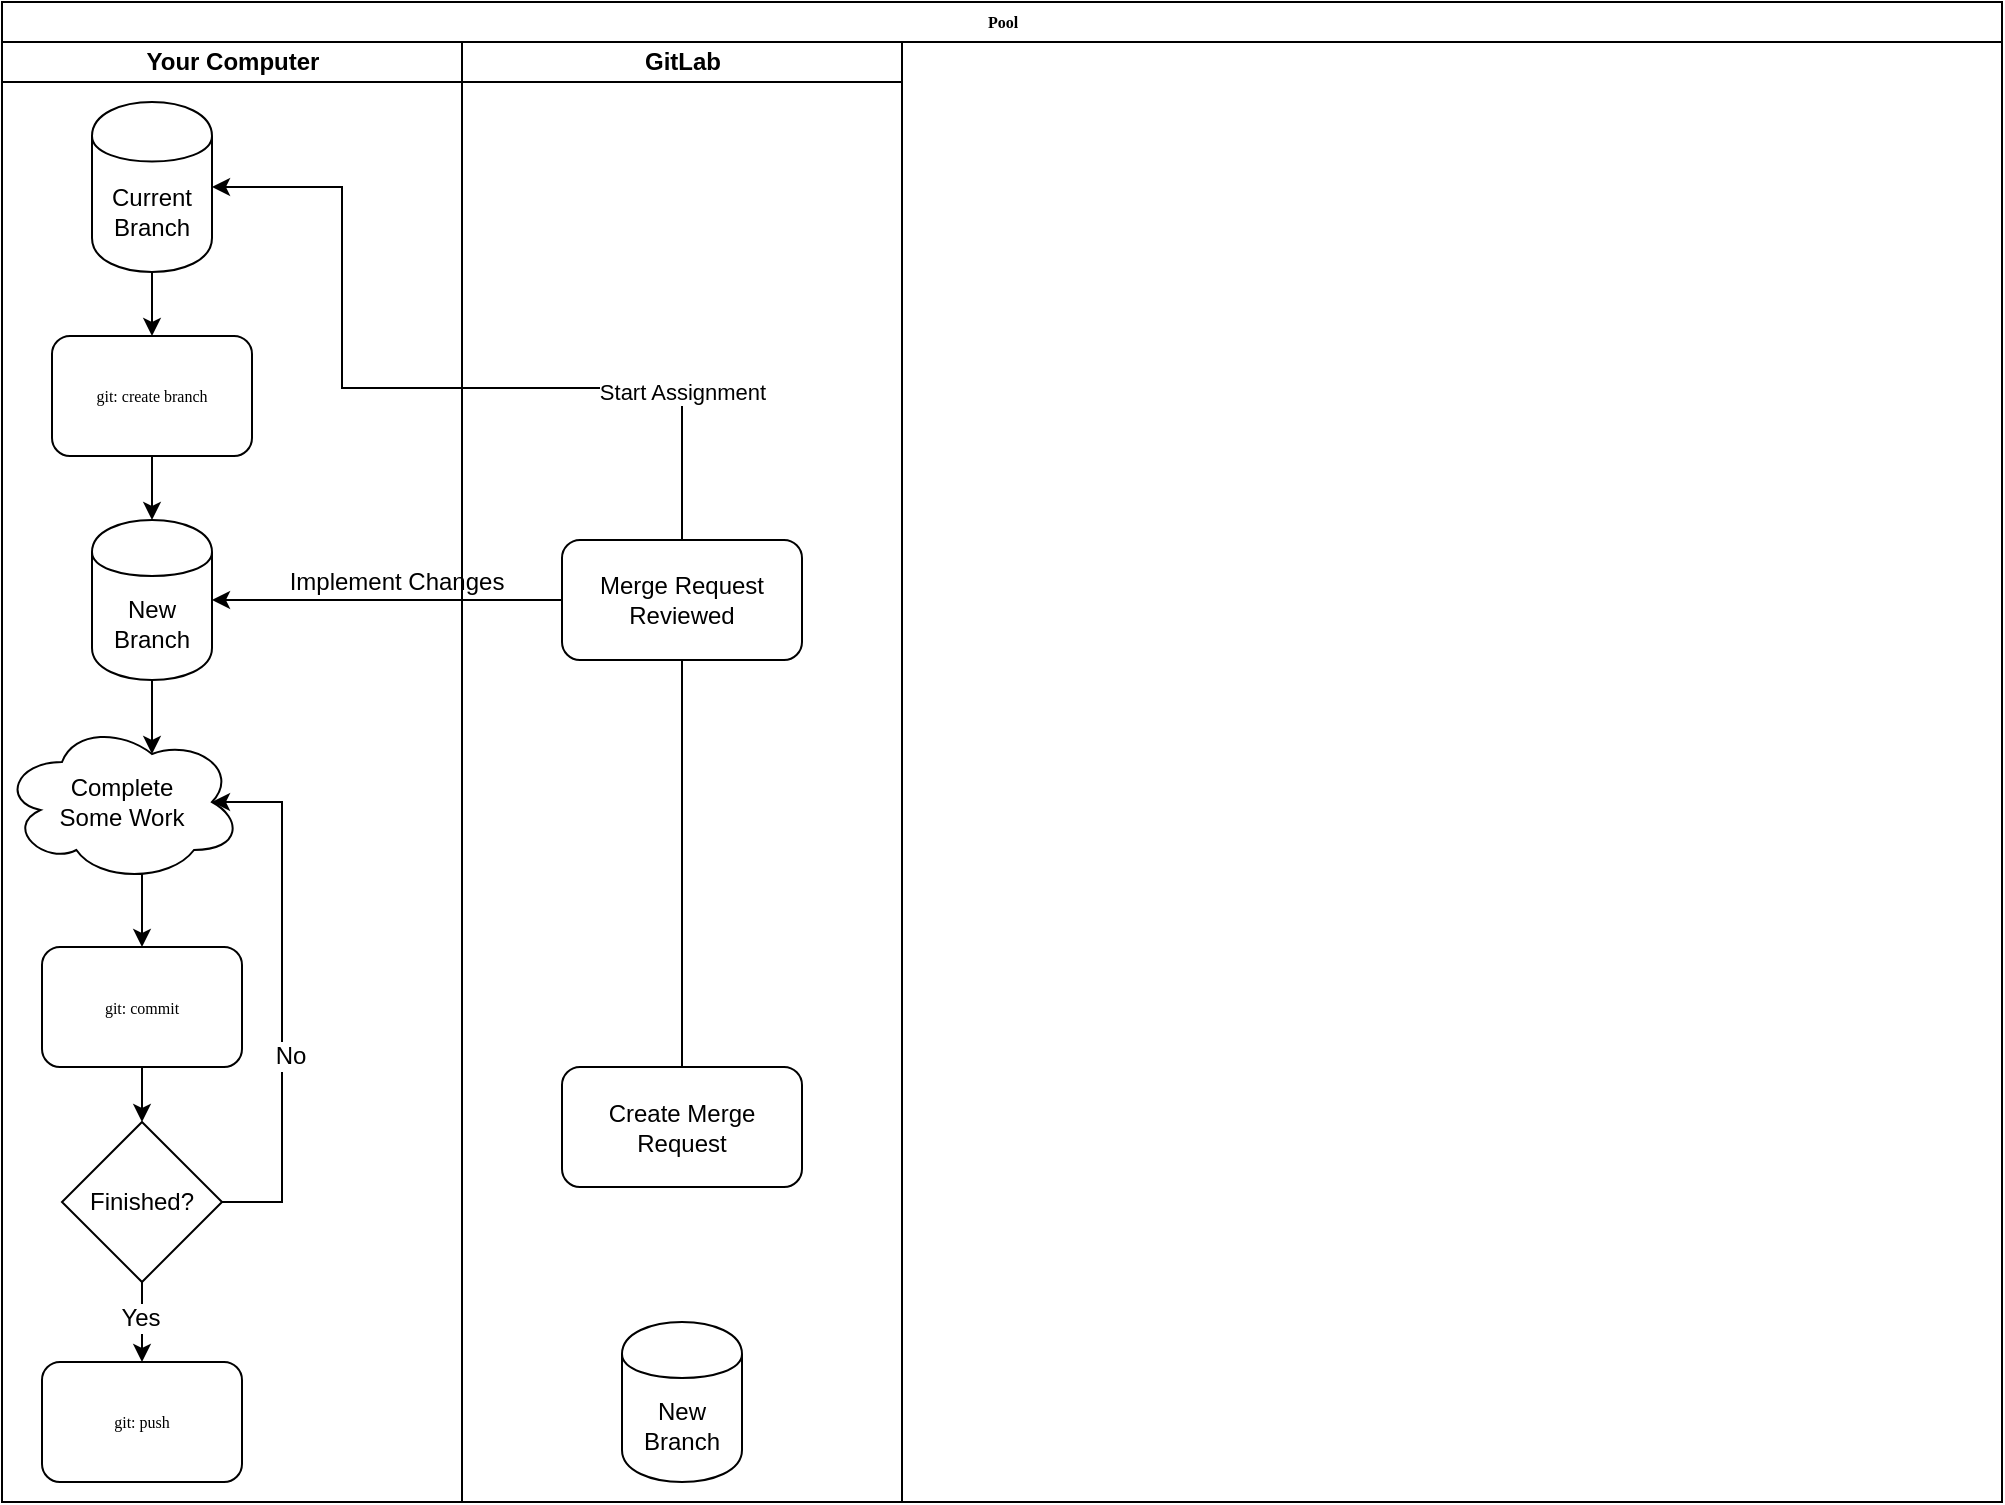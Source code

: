 <mxfile version="10.5.3" type="github"><diagram name="Page-1" id="74e2e168-ea6b-b213-b513-2b3c1d86103e"><mxGraphModel dx="1158" dy="663" grid="1" gridSize="10" guides="1" tooltips="1" connect="1" arrows="1" fold="1" page="1" pageScale="1" pageWidth="1100" pageHeight="850" background="#ffffff" math="0" shadow="0"><root><mxCell id="0"/><mxCell id="1" parent="0"/><mxCell id="77e6c97f196da883-1" value="Pool" style="swimlane;html=1;childLayout=stackLayout;startSize=20;rounded=0;shadow=0;labelBackgroundColor=none;strokeColor=#000000;strokeWidth=1;fillColor=#ffffff;fontFamily=Verdana;fontSize=8;fontColor=#000000;align=center;" parent="1" vertex="1"><mxGeometry x="30" y="40" width="1000" height="750" as="geometry"/></mxCell><mxCell id="b9nryNARHE9RoHya4GzG-73" value="Start Assignment" style="edgeStyle=orthogonalEdgeStyle;rounded=0;orthogonalLoop=1;jettySize=auto;html=1;entryX=1;entryY=0.5;entryDx=0;entryDy=0;" edge="1" parent="77e6c97f196da883-1" source="b9nryNARHE9RoHya4GzG-22" target="b9nryNARHE9RoHya4GzG-56"><mxGeometry relative="1" as="geometry"><mxPoint x="110" y="100" as="targetPoint"/><Array as="points"><mxPoint x="170" y="193"/><mxPoint x="170" y="93"/></Array></mxGeometry></mxCell><mxCell id="77e6c97f196da883-2" value="Your Computer" style="swimlane;html=1;startSize=20;" parent="77e6c97f196da883-1" vertex="1"><mxGeometry y="20" width="230" height="730" as="geometry"/></mxCell><mxCell id="b9nryNARHE9RoHya4GzG-60" value="" style="edgeStyle=orthogonalEdgeStyle;rounded=0;orthogonalLoop=1;jettySize=auto;html=1;" edge="1" parent="77e6c97f196da883-2" source="77e6c97f196da883-8" target="b9nryNARHE9RoHya4GzG-31"><mxGeometry relative="1" as="geometry"/></mxCell><mxCell id="77e6c97f196da883-8" value="git: create branch" style="rounded=1;whiteSpace=wrap;html=1;shadow=0;labelBackgroundColor=none;strokeColor=#000000;strokeWidth=1;fillColor=#ffffff;fontFamily=Verdana;fontSize=8;fontColor=#000000;align=center;" parent="77e6c97f196da883-2" vertex="1"><mxGeometry x="25" y="147" width="100" height="60" as="geometry"/></mxCell><mxCell id="b9nryNARHE9RoHya4GzG-14" value="" style="edgeStyle=orthogonalEdgeStyle;rounded=0;orthogonalLoop=1;jettySize=auto;html=1;" edge="1" parent="77e6c97f196da883-2" source="77e6c97f196da883-9" target="b9nryNARHE9RoHya4GzG-8"><mxGeometry relative="1" as="geometry"/></mxCell><mxCell id="77e6c97f196da883-9" value="git: commit" style="rounded=1;whiteSpace=wrap;html=1;shadow=0;labelBackgroundColor=none;strokeColor=#000000;strokeWidth=1;fillColor=#ffffff;fontFamily=Verdana;fontSize=8;fontColor=#000000;align=center;" parent="77e6c97f196da883-2" vertex="1"><mxGeometry x="20" y="452.5" width="100" height="60" as="geometry"/></mxCell><mxCell id="b9nryNARHE9RoHya4GzG-8" value="Finished?" style="rhombus;whiteSpace=wrap;html=1;" vertex="1" parent="77e6c97f196da883-2"><mxGeometry x="30" y="540" width="80" height="80" as="geometry"/></mxCell><mxCell id="77e6c97f196da883-12" value="git: push" style="rounded=1;whiteSpace=wrap;html=1;shadow=0;labelBackgroundColor=none;strokeColor=#000000;strokeWidth=1;fillColor=#ffffff;fontFamily=Verdana;fontSize=8;fontColor=#000000;align=center;" parent="77e6c97f196da883-2" vertex="1"><mxGeometry x="20" y="660" width="100" height="60" as="geometry"/></mxCell><mxCell id="b9nryNARHE9RoHya4GzG-15" value="" style="edgeStyle=orthogonalEdgeStyle;rounded=0;orthogonalLoop=1;jettySize=auto;html=1;entryX=0.5;entryY=0;entryDx=0;entryDy=0;" edge="1" parent="77e6c97f196da883-2" source="b9nryNARHE9RoHya4GzG-8" target="77e6c97f196da883-12"><mxGeometry relative="1" as="geometry"/></mxCell><mxCell id="b9nryNARHE9RoHya4GzG-21" value="Yes" style="text;html=1;resizable=0;points=[];align=center;verticalAlign=middle;labelBackgroundColor=#ffffff;" vertex="1" connectable="0" parent="b9nryNARHE9RoHya4GzG-15"><mxGeometry x="-0.092" y="-1" relative="1" as="geometry"><mxPoint as="offset"/></mxGeometry></mxCell><mxCell id="b9nryNARHE9RoHya4GzG-59" value="" style="edgeStyle=orthogonalEdgeStyle;rounded=0;orthogonalLoop=1;jettySize=auto;html=1;" edge="1" parent="77e6c97f196da883-2" source="b9nryNARHE9RoHya4GzG-56" target="77e6c97f196da883-8"><mxGeometry relative="1" as="geometry"/></mxCell><mxCell id="b9nryNARHE9RoHya4GzG-56" value="Current Branch&lt;br&gt;" style="shape=cylinder;whiteSpace=wrap;html=1;boundedLbl=1;backgroundOutline=1;" vertex="1" parent="77e6c97f196da883-2"><mxGeometry x="45" y="30" width="60" height="85" as="geometry"/></mxCell><mxCell id="b9nryNARHE9RoHya4GzG-62" value="" style="edgeStyle=orthogonalEdgeStyle;rounded=0;orthogonalLoop=1;jettySize=auto;html=1;entryX=0.625;entryY=0.2;entryDx=0;entryDy=0;entryPerimeter=0;" edge="1" parent="77e6c97f196da883-2" source="b9nryNARHE9RoHya4GzG-31" target="b9nryNARHE9RoHya4GzG-61"><mxGeometry relative="1" as="geometry"><Array as="points"/></mxGeometry></mxCell><mxCell id="b9nryNARHE9RoHya4GzG-31" value="New Branch" style="shape=cylinder;whiteSpace=wrap;html=1;boundedLbl=1;backgroundOutline=1;" vertex="1" parent="77e6c97f196da883-2"><mxGeometry x="45" y="239" width="60" height="80" as="geometry"/></mxCell><mxCell id="b9nryNARHE9RoHya4GzG-80" style="edgeStyle=orthogonalEdgeStyle;rounded=0;orthogonalLoop=1;jettySize=auto;html=1;exitX=0.55;exitY=0.95;exitDx=0;exitDy=0;exitPerimeter=0;entryX=0.5;entryY=0;entryDx=0;entryDy=0;" edge="1" parent="77e6c97f196da883-2" source="b9nryNARHE9RoHya4GzG-61" target="77e6c97f196da883-9"><mxGeometry relative="1" as="geometry"/></mxCell><mxCell id="b9nryNARHE9RoHya4GzG-61" value="Complete &lt;br&gt;Some Work" style="ellipse;shape=cloud;whiteSpace=wrap;html=1;" vertex="1" parent="77e6c97f196da883-2"><mxGeometry y="340" width="120" height="80" as="geometry"/></mxCell><mxCell id="b9nryNARHE9RoHya4GzG-64" style="edgeStyle=orthogonalEdgeStyle;rounded=0;orthogonalLoop=1;jettySize=auto;html=1;entryX=0.875;entryY=0.5;entryDx=0;entryDy=0;entryPerimeter=0;exitX=1;exitY=0.5;exitDx=0;exitDy=0;" edge="1" parent="77e6c97f196da883-2" source="b9nryNARHE9RoHya4GzG-8" target="b9nryNARHE9RoHya4GzG-61"><mxGeometry relative="1" as="geometry"><mxPoint x="140" y="370" as="targetPoint"/><Array as="points"><mxPoint x="140" y="580"/><mxPoint x="140" y="380"/></Array></mxGeometry></mxCell><mxCell id="b9nryNARHE9RoHya4GzG-66" value="No&lt;br&gt;" style="text;html=1;resizable=0;points=[];align=center;verticalAlign=middle;labelBackgroundColor=#ffffff;" vertex="1" connectable="0" parent="b9nryNARHE9RoHya4GzG-64"><mxGeometry x="-0.217" y="-4" relative="1" as="geometry"><mxPoint as="offset"/></mxGeometry></mxCell><mxCell id="b9nryNARHE9RoHya4GzG-78" style="edgeStyle=orthogonalEdgeStyle;rounded=0;orthogonalLoop=1;jettySize=auto;html=1;" edge="1" parent="77e6c97f196da883-1" source="b9nryNARHE9RoHya4GzG-68" target="b9nryNARHE9RoHya4GzG-31"><mxGeometry relative="1" as="geometry"/></mxCell><mxCell id="b9nryNARHE9RoHya4GzG-79" value="Implement Changes" style="text;html=1;resizable=0;points=[];align=center;verticalAlign=middle;labelBackgroundColor=#ffffff;" vertex="1" connectable="0" parent="b9nryNARHE9RoHya4GzG-78"><mxGeometry x="0.316" y="-3" relative="1" as="geometry"><mxPoint x="32" y="-6" as="offset"/></mxGeometry></mxCell><mxCell id="77e6c97f196da883-3" value="GitLab&lt;br&gt;" style="swimlane;html=1;startSize=20;" parent="77e6c97f196da883-1" vertex="1"><mxGeometry x="230" y="20" width="220" height="730" as="geometry"/></mxCell><mxCell id="b9nryNARHE9RoHya4GzG-22" value="Create Merge Request" style="rounded=1;whiteSpace=wrap;html=1;" vertex="1" parent="77e6c97f196da883-3"><mxGeometry x="50" y="512.5" width="120" height="60" as="geometry"/></mxCell><mxCell id="b9nryNARHE9RoHya4GzG-35" value="New Branch&lt;br&gt;" style="shape=cylinder;whiteSpace=wrap;html=1;boundedLbl=1;backgroundOutline=1;" vertex="1" parent="77e6c97f196da883-3"><mxGeometry x="80" y="640" width="60" height="80" as="geometry"/></mxCell><mxCell id="b9nryNARHE9RoHya4GzG-68" value="Merge Request Reviewed" style="rounded=1;whiteSpace=wrap;html=1;" vertex="1" parent="77e6c97f196da883-3"><mxGeometry x="50" y="249" width="120" height="60" as="geometry"/></mxCell></root></mxGraphModel></diagram><diagram id="Cgfy0zLGI3L2nyqOdmhD" name="Page-2"><mxGraphModel dx="1158" dy="663" grid="1" gridSize="10" guides="1" tooltips="1" connect="1" arrows="1" fold="1" page="1" pageScale="1" pageWidth="850" pageHeight="1100" math="0" shadow="0"><root><mxCell id="Fctz0e_4nT7F5ym-rSbG-0"/><mxCell id="Fctz0e_4nT7F5ym-rSbG-1" parent="Fctz0e_4nT7F5ym-rSbG-0"/><mxCell id="Cvw8vog4u_zHWG_txM1Q-0" value="" style="edgeStyle=orthogonalEdgeStyle;rounded=0;orthogonalLoop=1;jettySize=auto;html=1;" edge="1" parent="Fctz0e_4nT7F5ym-rSbG-1" source="Cvw8vog4u_zHWG_txM1Q-1" target="Cvw8vog4u_zHWG_txM1Q-11"><mxGeometry relative="1" as="geometry"/></mxCell><mxCell id="Cvw8vog4u_zHWG_txM1Q-1" value="git: create branch" style="rounded=1;whiteSpace=wrap;html=1;shadow=0;labelBackgroundColor=none;strokeColor=#000000;strokeWidth=1;fillColor=#ffffff;fontFamily=Verdana;fontSize=8;fontColor=#000000;align=center;" vertex="1" parent="Fctz0e_4nT7F5ym-rSbG-1"><mxGeometry x="55" y="207" width="100" height="60" as="geometry"/></mxCell><mxCell id="Cvw8vog4u_zHWG_txM1Q-2" value="" style="edgeStyle=orthogonalEdgeStyle;rounded=0;orthogonalLoop=1;jettySize=auto;html=1;" edge="1" parent="Fctz0e_4nT7F5ym-rSbG-1" source="Cvw8vog4u_zHWG_txM1Q-3" target="Cvw8vog4u_zHWG_txM1Q-4"><mxGeometry relative="1" as="geometry"/></mxCell><mxCell id="Cvw8vog4u_zHWG_txM1Q-3" value="git: commit" style="rounded=1;whiteSpace=wrap;html=1;shadow=0;labelBackgroundColor=none;strokeColor=#000000;strokeWidth=1;fillColor=#ffffff;fontFamily=Verdana;fontSize=8;fontColor=#000000;align=center;" vertex="1" parent="Fctz0e_4nT7F5ym-rSbG-1"><mxGeometry x="50" y="512.5" width="100" height="60" as="geometry"/></mxCell><mxCell id="Cvw8vog4u_zHWG_txM1Q-4" value="Finished?" style="rhombus;whiteSpace=wrap;html=1;" vertex="1" parent="Fctz0e_4nT7F5ym-rSbG-1"><mxGeometry x="60" y="600" width="80" height="80" as="geometry"/></mxCell><mxCell id="ZPl9nGOnsFXdnU_dqzs8-1" style="edgeStyle=orthogonalEdgeStyle;rounded=0;orthogonalLoop=1;jettySize=auto;html=1;entryX=0.5;entryY=1;entryDx=0;entryDy=0;" edge="1" parent="Fctz0e_4nT7F5ym-rSbG-1" source="Cvw8vog4u_zHWG_txM1Q-5" target="u4cKilvmpLSYv4I36RE3-0"><mxGeometry relative="1" as="geometry"/></mxCell><mxCell id="Cvw8vog4u_zHWG_txM1Q-5" value="git: push" style="rounded=1;whiteSpace=wrap;html=1;shadow=0;labelBackgroundColor=none;strokeColor=#000000;strokeWidth=1;fillColor=#ffffff;fontFamily=Verdana;fontSize=8;fontColor=#000000;align=center;" vertex="1" parent="Fctz0e_4nT7F5ym-rSbG-1"><mxGeometry x="50" y="720" width="100" height="60" as="geometry"/></mxCell><mxCell id="Cvw8vog4u_zHWG_txM1Q-6" value="" style="edgeStyle=orthogonalEdgeStyle;rounded=0;orthogonalLoop=1;jettySize=auto;html=1;entryX=0.5;entryY=0;entryDx=0;entryDy=0;" edge="1" parent="Fctz0e_4nT7F5ym-rSbG-1" source="Cvw8vog4u_zHWG_txM1Q-4" target="Cvw8vog4u_zHWG_txM1Q-5"><mxGeometry relative="1" as="geometry"/></mxCell><mxCell id="Cvw8vog4u_zHWG_txM1Q-7" value="Yes" style="text;html=1;resizable=0;points=[];align=center;verticalAlign=middle;labelBackgroundColor=#ffffff;" vertex="1" connectable="0" parent="Cvw8vog4u_zHWG_txM1Q-6"><mxGeometry x="-0.092" y="-1" relative="1" as="geometry"><mxPoint as="offset"/></mxGeometry></mxCell><mxCell id="Cvw8vog4u_zHWG_txM1Q-8" value="" style="edgeStyle=orthogonalEdgeStyle;rounded=0;orthogonalLoop=1;jettySize=auto;html=1;" edge="1" parent="Fctz0e_4nT7F5ym-rSbG-1" source="Cvw8vog4u_zHWG_txM1Q-9" target="Cvw8vog4u_zHWG_txM1Q-1"><mxGeometry relative="1" as="geometry"/></mxCell><mxCell id="Cvw8vog4u_zHWG_txM1Q-9" value="Current Branch&lt;br&gt;" style="shape=cylinder;whiteSpace=wrap;html=1;boundedLbl=1;backgroundOutline=1;" vertex="1" parent="Fctz0e_4nT7F5ym-rSbG-1"><mxGeometry x="75" y="90" width="60" height="85" as="geometry"/></mxCell><mxCell id="Cvw8vog4u_zHWG_txM1Q-10" value="" style="edgeStyle=orthogonalEdgeStyle;rounded=0;orthogonalLoop=1;jettySize=auto;html=1;entryX=0.625;entryY=0.2;entryDx=0;entryDy=0;entryPerimeter=0;" edge="1" parent="Fctz0e_4nT7F5ym-rSbG-1" source="Cvw8vog4u_zHWG_txM1Q-11"><mxGeometry relative="1" as="geometry"><mxPoint x="105" y="416" as="targetPoint"/><Array as="points"/></mxGeometry></mxCell><mxCell id="Cvw8vog4u_zHWG_txM1Q-11" value="New Branch" style="shape=cylinder;whiteSpace=wrap;html=1;boundedLbl=1;backgroundOutline=1;" vertex="1" parent="Fctz0e_4nT7F5ym-rSbG-1"><mxGeometry x="75" y="299" width="60" height="80" as="geometry"/></mxCell><mxCell id="Cvw8vog4u_zHWG_txM1Q-12" style="edgeStyle=orthogonalEdgeStyle;rounded=0;orthogonalLoop=1;jettySize=auto;html=1;exitX=0.55;exitY=0.95;exitDx=0;exitDy=0;exitPerimeter=0;entryX=0.5;entryY=0;entryDx=0;entryDy=0;" edge="1" parent="Fctz0e_4nT7F5ym-rSbG-1" target="Cvw8vog4u_zHWG_txM1Q-3"><mxGeometry relative="1" as="geometry"><mxPoint x="96" y="476" as="sourcePoint"/></mxGeometry></mxCell><mxCell id="Cvw8vog4u_zHWG_txM1Q-13" style="edgeStyle=orthogonalEdgeStyle;rounded=0;orthogonalLoop=1;jettySize=auto;html=1;entryX=0.875;entryY=0.5;entryDx=0;entryDy=0;entryPerimeter=0;exitX=1;exitY=0.5;exitDx=0;exitDy=0;" edge="1" parent="Fctz0e_4nT7F5ym-rSbG-1" source="Cvw8vog4u_zHWG_txM1Q-4"><mxGeometry relative="1" as="geometry"><mxPoint x="135" y="440" as="targetPoint"/><Array as="points"><mxPoint x="170" y="640"/><mxPoint x="170" y="440"/></Array></mxGeometry></mxCell><mxCell id="Cvw8vog4u_zHWG_txM1Q-14" value="No&lt;br&gt;" style="text;html=1;resizable=0;points=[];align=center;verticalAlign=middle;labelBackgroundColor=#ffffff;" vertex="1" connectable="0" parent="Cvw8vog4u_zHWG_txM1Q-13"><mxGeometry x="-0.217" y="-4" relative="1" as="geometry"><mxPoint x="-4" y="-26" as="offset"/></mxGeometry></mxCell><mxCell id="UtzPRepvzcgSloHW37jB-0" value="Complete &lt;br&gt;Some Work" style="ellipse;shape=cloud;whiteSpace=wrap;html=1;" vertex="1" parent="Fctz0e_4nT7F5ym-rSbG-1"><mxGeometry x="30" y="400" width="120" height="80" as="geometry"/></mxCell><mxCell id="ZPl9nGOnsFXdnU_dqzs8-2" style="edgeStyle=orthogonalEdgeStyle;rounded=0;orthogonalLoop=1;jettySize=auto;html=1;exitX=1;exitY=0.5;exitDx=0;exitDy=0;" edge="1" parent="Fctz0e_4nT7F5ym-rSbG-1" source="u4cKilvmpLSYv4I36RE3-0" target="hU5IMw8COHlErbuh-HzU-0"><mxGeometry relative="1" as="geometry"/></mxCell><mxCell id="u4cKilvmpLSYv4I36RE3-0" value="New GitLab Branch&lt;br&gt;" style="shape=cylinder;whiteSpace=wrap;html=1;boundedLbl=1;backgroundOutline=1;" vertex="1" parent="Fctz0e_4nT7F5ym-rSbG-1"><mxGeometry x="240" y="440" width="60" height="80" as="geometry"/></mxCell><mxCell id="ZPl9nGOnsFXdnU_dqzs8-4" style="edgeStyle=orthogonalEdgeStyle;rounded=0;orthogonalLoop=1;jettySize=auto;html=1;entryX=1;entryY=0.5;entryDx=0;entryDy=0;" edge="1" parent="Fctz0e_4nT7F5ym-rSbG-1" source="hU5IMw8COHlErbuh-HzU-0" target="Cvw8vog4u_zHWG_txM1Q-9"><mxGeometry relative="1" as="geometry"><Array as="points"><mxPoint x="540" y="440"/><mxPoint x="540" y="133"/></Array></mxGeometry></mxCell><mxCell id="ZPl9nGOnsFXdnU_dqzs8-6" value="Start Assignment" style="text;html=1;resizable=0;points=[];align=center;verticalAlign=middle;labelBackgroundColor=#ffffff;" vertex="1" connectable="0" parent="ZPl9nGOnsFXdnU_dqzs8-4"><mxGeometry x="0.588" y="-3" relative="1" as="geometry"><mxPoint as="offset"/></mxGeometry></mxCell><mxCell id="hU5IMw8COHlErbuh-HzU-0" value="Create Merge Request" style="rounded=1;whiteSpace=wrap;html=1;" vertex="1" parent="Fctz0e_4nT7F5ym-rSbG-1"><mxGeometry x="360" y="410" width="120" height="60" as="geometry"/></mxCell><mxCell id="ZPl9nGOnsFXdnU_dqzs8-3" style="edgeStyle=orthogonalEdgeStyle;rounded=0;orthogonalLoop=1;jettySize=auto;html=1;entryX=1;entryY=0.5;entryDx=0;entryDy=0;" edge="1" parent="Fctz0e_4nT7F5ym-rSbG-1" source="ZPl9nGOnsFXdnU_dqzs8-0" target="Cvw8vog4u_zHWG_txM1Q-11"><mxGeometry relative="1" as="geometry"/></mxCell><mxCell id="ZPl9nGOnsFXdnU_dqzs8-5" value="Implement Changes" style="text;html=1;resizable=0;points=[];align=center;verticalAlign=middle;labelBackgroundColor=#ffffff;" vertex="1" connectable="0" parent="ZPl9nGOnsFXdnU_dqzs8-3"><mxGeometry x="0.035" y="-3" relative="1" as="geometry"><mxPoint as="offset"/></mxGeometry></mxCell><mxCell id="ZPl9nGOnsFXdnU_dqzs8-0" value="Merge Request Reviewed" style="rounded=1;whiteSpace=wrap;html=1;" vertex="1" parent="Fctz0e_4nT7F5ym-rSbG-1"><mxGeometry x="365" y="309" width="120" height="60" as="geometry"/></mxCell></root></mxGraphModel></diagram></mxfile>